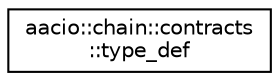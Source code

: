 digraph "Graphical Class Hierarchy"
{
  edge [fontname="Helvetica",fontsize="10",labelfontname="Helvetica",labelfontsize="10"];
  node [fontname="Helvetica",fontsize="10",shape=record];
  rankdir="LR";
  Node0 [label="aacio::chain::contracts\l::type_def",height=0.2,width=0.4,color="black", fillcolor="white", style="filled",URL="$structaacio_1_1chain_1_1contracts_1_1type__def.html"];
}
